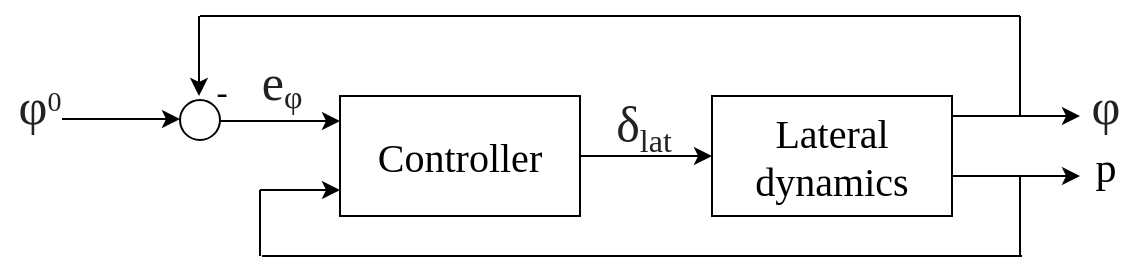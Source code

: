 <mxfile version="13.4.4" type="device"><diagram id="oaNSMdOuFiLAb8t5BtFY" name="Page-1"><mxGraphModel dx="872" dy="482" grid="1" gridSize="10" guides="1" tooltips="1" connect="1" arrows="1" fold="1" page="1" pageScale="1" pageWidth="827" pageHeight="1169" math="0" shadow="0"><root><mxCell id="0"/><mxCell id="1" parent="0"/><mxCell id="ZkZHMTRCIy2M_fqlWSAv-2" value="" style="endArrow=classic;html=1;exitX=1;exitY=0.5;exitDx=0;exitDy=0;" parent="1" edge="1"><mxGeometry width="50" height="50" relative="1" as="geometry"><mxPoint x="486" y="150" as="sourcePoint"/><mxPoint x="556" y="150" as="targetPoint"/></mxGeometry></mxCell><mxCell id="ZkZHMTRCIy2M_fqlWSAv-3" value="&lt;div&gt;&lt;span style=&quot;font-size: 20px;&quot;&gt;Lateral&lt;/span&gt;&lt;/div&gt;&lt;div&gt;&lt;span style=&quot;font-size: 20px;&quot;&gt;dynamics&lt;/span&gt;&lt;/div&gt;" style="rounded=0;whiteSpace=wrap;html=1;align=center;fontFamily=Lucida Console;" parent="1" vertex="1"><mxGeometry x="556" y="120" width="120" height="60" as="geometry"/></mxCell><mxCell id="ZkZHMTRCIy2M_fqlWSAv-5" value="" style="endArrow=classic;html=1;exitX=1;exitY=0.25;exitDx=0;exitDy=0;" parent="1" edge="1"><mxGeometry width="50" height="50" relative="1" as="geometry"><mxPoint x="676" y="160" as="sourcePoint"/><mxPoint x="740" y="160" as="targetPoint"/></mxGeometry></mxCell><mxCell id="ZkZHMTRCIy2M_fqlWSAv-6" value="p" style="text;html=1;strokeColor=none;fillColor=none;align=center;verticalAlign=middle;whiteSpace=wrap;rounded=0;fontFamily=Lucida Console;fontSize=21;" parent="1" vertex="1"><mxGeometry x="733" y="146" width="40" height="20" as="geometry"/></mxCell><mxCell id="ZkZHMTRCIy2M_fqlWSAv-7" value="&lt;span style=&quot;color: rgb(34, 34, 34); font-size: 25px; text-align: left; background-color: rgb(255, 255, 255);&quot;&gt;φ&lt;/span&gt;" style="text;html=1;strokeColor=none;fillColor=none;align=center;verticalAlign=middle;whiteSpace=wrap;rounded=0;fontFamily=Lucida Console;fontSize=25;fontStyle=0" parent="1" vertex="1"><mxGeometry x="733" y="115" width="40" height="20" as="geometry"/></mxCell><mxCell id="ZkZHMTRCIy2M_fqlWSAv-8" value="" style="endArrow=none;html=1;" parent="1" edge="1"><mxGeometry width="50" height="50" relative="1" as="geometry"><mxPoint x="710" y="200" as="sourcePoint"/><mxPoint x="710" y="160" as="targetPoint"/></mxGeometry></mxCell><mxCell id="ZkZHMTRCIy2M_fqlWSAv-9" value="" style="endArrow=none;html=1;" parent="1" edge="1"><mxGeometry width="50" height="50" relative="1" as="geometry"><mxPoint x="331" y="200" as="sourcePoint"/><mxPoint x="711" y="200" as="targetPoint"/></mxGeometry></mxCell><mxCell id="ZkZHMTRCIy2M_fqlWSAv-14" value="" style="endArrow=classic;html=1;" parent="1" edge="1"><mxGeometry width="50" height="50" relative="1" as="geometry"><mxPoint x="310" y="132.5" as="sourcePoint"/><mxPoint x="370" y="132.5" as="targetPoint"/></mxGeometry></mxCell><mxCell id="ZkZHMTRCIy2M_fqlWSAv-15" value="" style="endArrow=classic;html=1;" parent="1" edge="1"><mxGeometry width="50" height="50" relative="1" as="geometry"><mxPoint x="330" y="167" as="sourcePoint"/><mxPoint x="370" y="167" as="targetPoint"/></mxGeometry></mxCell><mxCell id="ZkZHMTRCIy2M_fqlWSAv-18" value="" style="ellipse;whiteSpace=wrap;html=1;aspect=fixed;" parent="1" vertex="1"><mxGeometry x="290" y="122" width="20" height="20" as="geometry"/></mxCell><mxCell id="ZkZHMTRCIy2M_fqlWSAv-20" value="" style="endArrow=classic;html=1;" parent="1" edge="1"><mxGeometry width="50" height="50" relative="1" as="geometry"><mxPoint x="676" y="130" as="sourcePoint"/><mxPoint x="740" y="130" as="targetPoint"/></mxGeometry></mxCell><mxCell id="ZkZHMTRCIy2M_fqlWSAv-22" value="" style="endArrow=none;html=1;" parent="1" edge="1"><mxGeometry width="50" height="50" relative="1" as="geometry"><mxPoint x="300" y="80" as="sourcePoint"/><mxPoint x="710" y="80" as="targetPoint"/></mxGeometry></mxCell><mxCell id="ZkZHMTRCIy2M_fqlWSAv-28" value="" style="endArrow=classic;html=1;" parent="1" edge="1"><mxGeometry width="50" height="50" relative="1" as="geometry"><mxPoint x="230" y="131.5" as="sourcePoint"/><mxPoint x="290" y="131.5" as="targetPoint"/></mxGeometry></mxCell><mxCell id="ZkZHMTRCIy2M_fqlWSAv-30" value="&lt;span style=&quot;color: rgb(34 , 34 , 34) ; text-align: left ; background-color: rgb(255 , 255 , 255)&quot;&gt;&lt;font style=&quot;font-size: 25px&quot;&gt;φ&lt;/font&gt;&lt;sup&gt;&lt;font style=&quot;font-size: 14px&quot;&gt;0&lt;/font&gt;&lt;/sup&gt;&lt;/span&gt;" style="text;html=1;strokeColor=none;fillColor=none;align=center;verticalAlign=middle;whiteSpace=wrap;rounded=0;fontFamily=Lucida Console;fontSize=16;" parent="1" vertex="1"><mxGeometry x="200" y="115" width="40" height="20" as="geometry"/></mxCell><mxCell id="ZkZHMTRCIy2M_fqlWSAv-31" value="&lt;div style=&quot;text-align: left&quot;&gt;&lt;/div&gt;&lt;span style=&quot;text-align: left&quot;&gt;&lt;font color=&quot;#222222&quot;&gt;&lt;span style=&quot;background-color: rgb(255 , 255 , 255)&quot;&gt;&lt;span style=&quot;font-size: 25px&quot;&gt;e&lt;/span&gt;&lt;sub&gt;&lt;font style=&quot;font-size: 16px&quot;&gt;φ&lt;/font&gt;&lt;/sub&gt;&lt;/span&gt;&lt;/font&gt;&lt;/span&gt;" style="text;html=1;strokeColor=none;fillColor=none;align=center;verticalAlign=middle;whiteSpace=wrap;rounded=0;fontFamily=Lucida Console;fontSize=16;" parent="1" vertex="1"><mxGeometry x="321" y="104" width="40" height="20" as="geometry"/></mxCell><mxCell id="ZkZHMTRCIy2M_fqlWSAv-36" value="-" style="text;html=1;strokeColor=none;fillColor=none;align=center;verticalAlign=middle;whiteSpace=wrap;rounded=0;fontFamily=Courier New;fontSize=16;" parent="1" vertex="1"><mxGeometry x="291" y="110" width="40" height="20" as="geometry"/></mxCell><mxCell id="ZkZHMTRCIy2M_fqlWSAv-38" value="&lt;span style=&quot;color: rgb(34 , 34 , 34) ; font-style: normal ; font-weight: 400 ; letter-spacing: normal ; text-align: left ; text-indent: 0px ; text-transform: none ; word-spacing: 0px ; background-color: rgb(255 , 255 , 255) ; float: none ; display: inline&quot;&gt;&lt;span style=&quot;font-size: 25px&quot;&gt;δ&lt;/span&gt;&lt;sub&gt;&lt;font style=&quot;font-size: 16px&quot;&gt;lat&lt;/font&gt;&lt;/sub&gt;&lt;/span&gt;" style="text;html=1;strokeColor=none;fillColor=none;align=center;verticalAlign=middle;whiteSpace=wrap;rounded=0;fontFamily=Lucida Console;fontSize=21;" parent="1" vertex="1"><mxGeometry x="502" y="126" width="40" height="20" as="geometry"/></mxCell><mxCell id="ZkZHMTRCIy2M_fqlWSAv-39" value="" style="endArrow=classic;html=1;fontFamily=Lucida Console;fontSize=21;" parent="1" edge="1"><mxGeometry width="50" height="50" relative="1" as="geometry"><mxPoint x="299.5" y="80" as="sourcePoint"/><mxPoint x="299.5" y="120" as="targetPoint"/></mxGeometry></mxCell><mxCell id="ZkZHMTRCIy2M_fqlWSAv-40" value="" style="endArrow=none;html=1;fontFamily=Lucida Console;fontSize=21;" parent="1" edge="1"><mxGeometry width="50" height="50" relative="1" as="geometry"><mxPoint x="710" y="130" as="sourcePoint"/><mxPoint x="710" y="80" as="targetPoint"/></mxGeometry></mxCell><mxCell id="qYhkkmPSrZsxPU1J2CDC-1" value="&lt;span style=&quot;font-size: 20px&quot;&gt;Controller&lt;/span&gt;" style="rounded=0;whiteSpace=wrap;html=1;align=center;fontFamily=Lucida Console;" vertex="1" parent="1"><mxGeometry x="370" y="120" width="120" height="60" as="geometry"/></mxCell><mxCell id="qYhkkmPSrZsxPU1J2CDC-5" value="" style="endArrow=none;html=1;" edge="1" parent="1"><mxGeometry width="50" height="50" relative="1" as="geometry"><mxPoint x="330" y="167" as="sourcePoint"/><mxPoint x="330" y="200" as="targetPoint"/></mxGeometry></mxCell></root></mxGraphModel></diagram></mxfile>